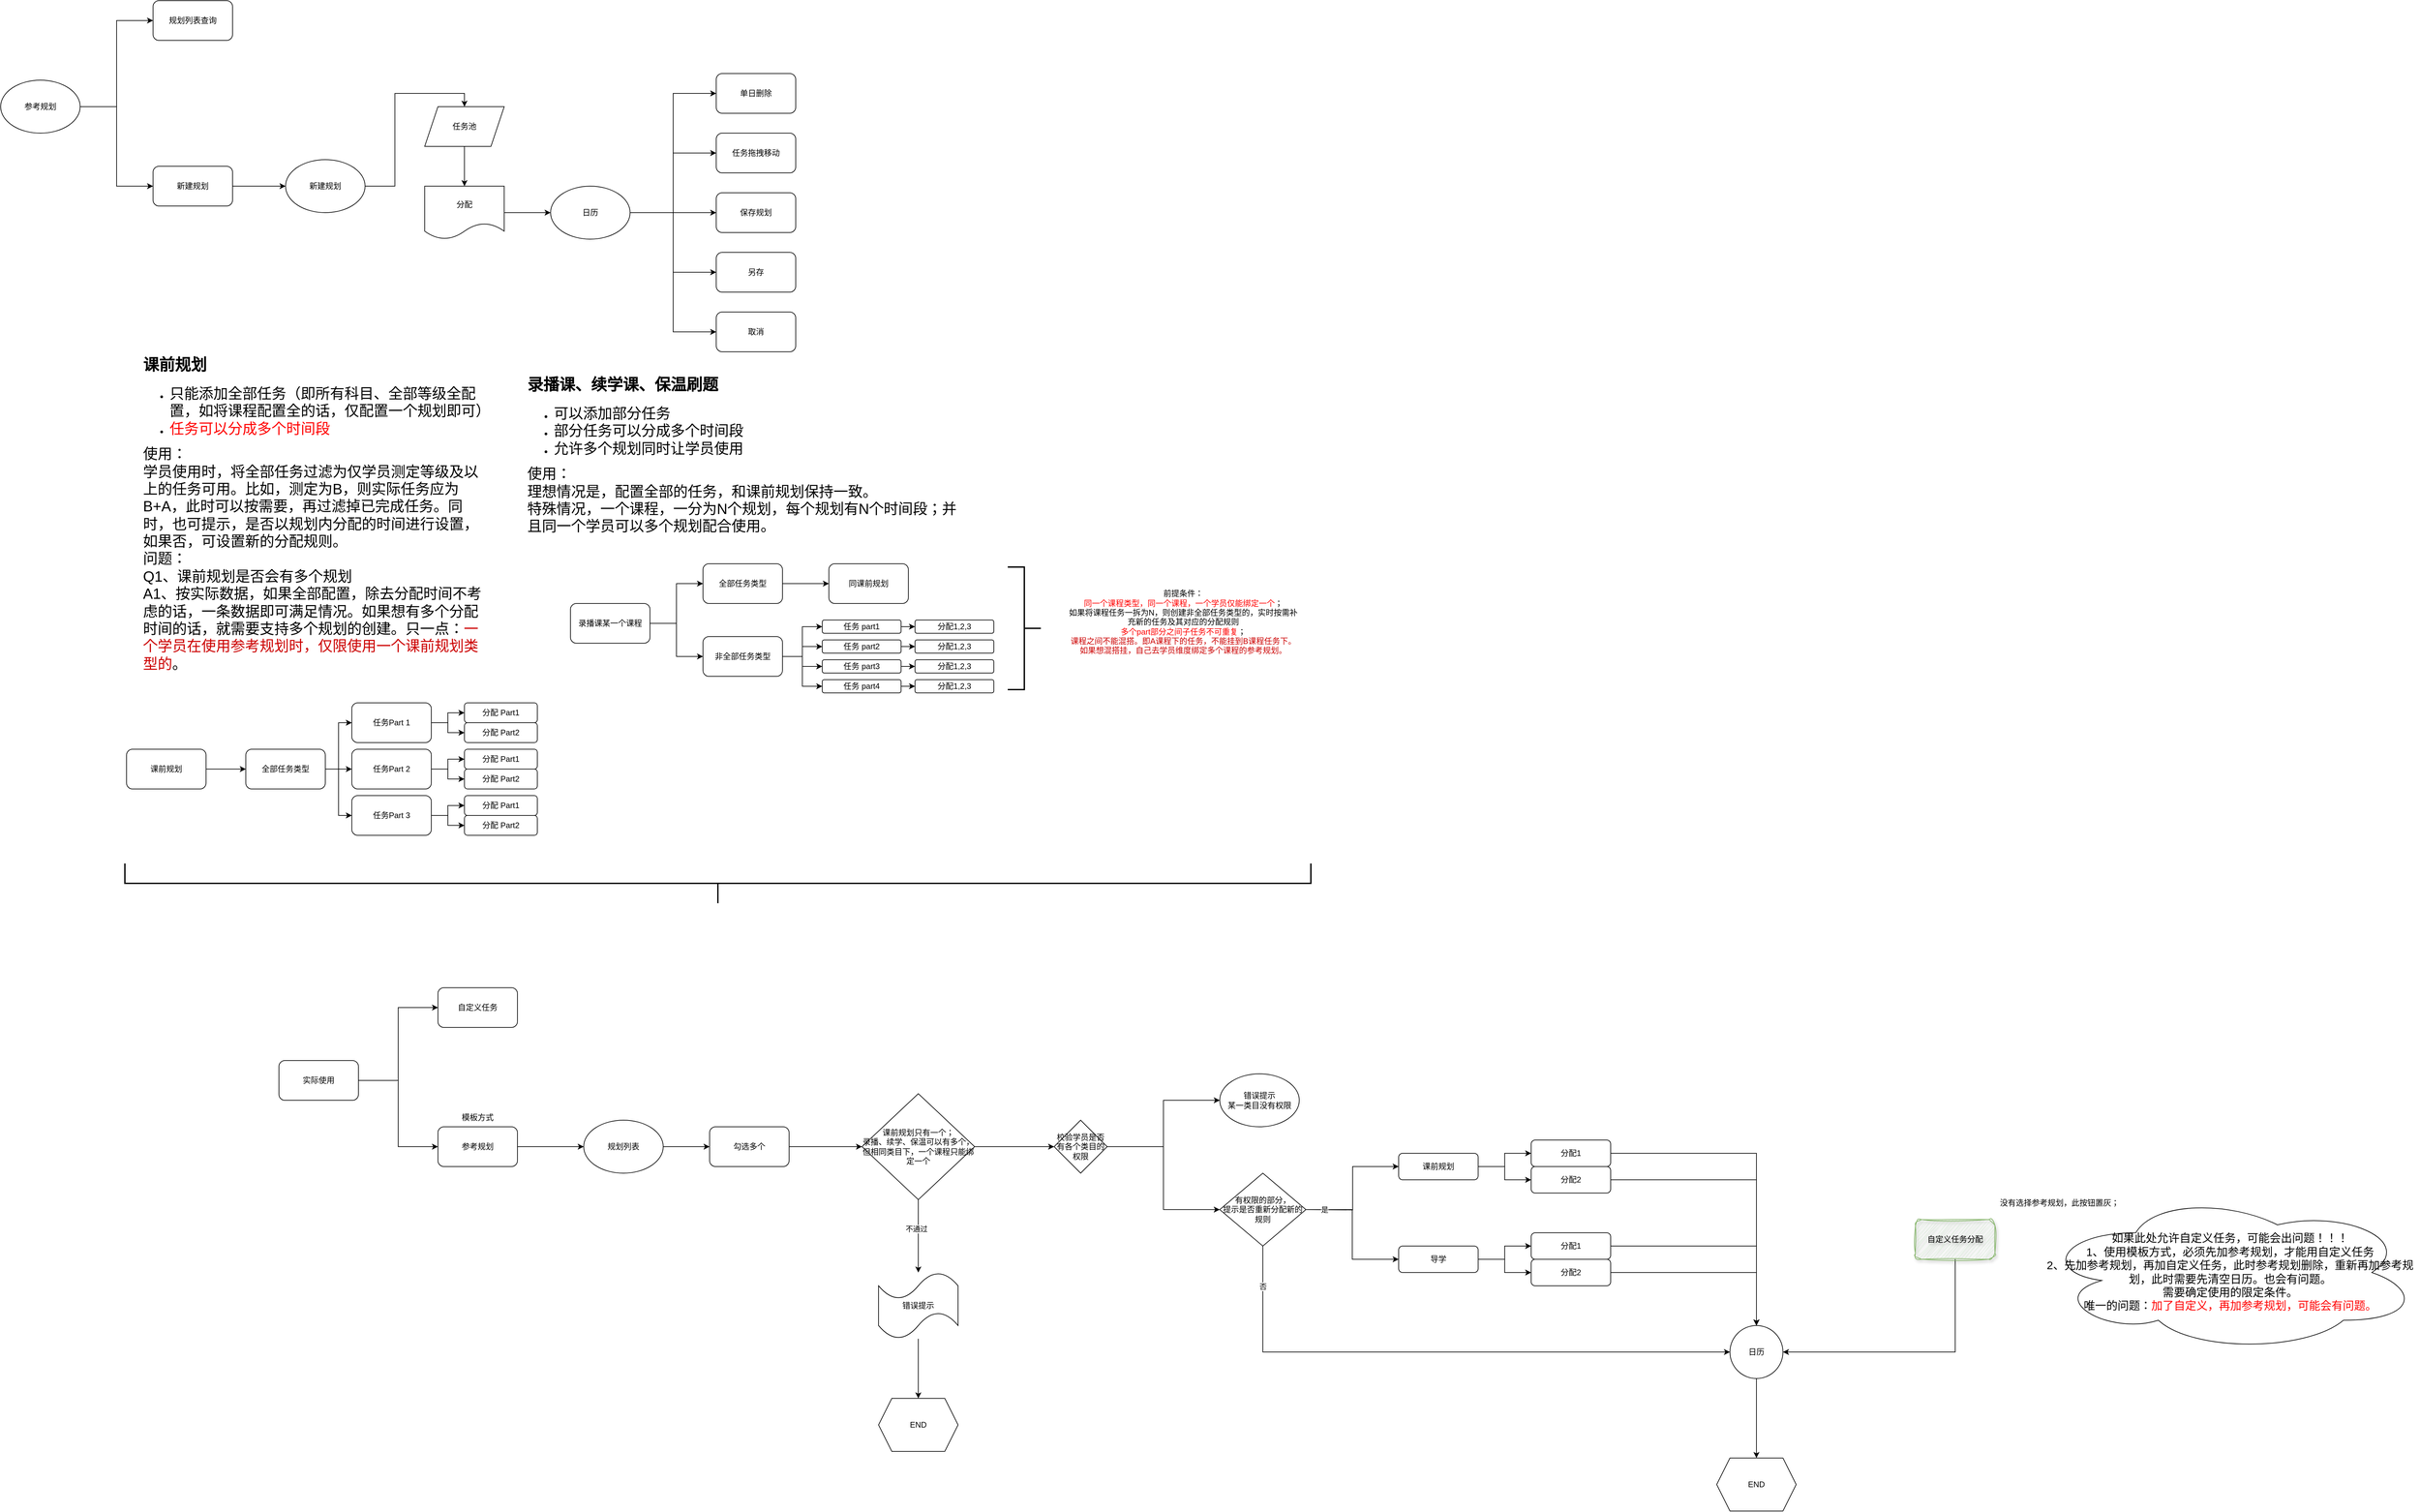 <mxfile version="24.0.2" type="github">
  <diagram name="第 1 页" id="9BZdloZdPXbtKQPZ9AlU">
    <mxGraphModel dx="2336" dy="764" grid="1" gridSize="10" guides="1" tooltips="1" connect="1" arrows="1" fold="1" page="1" pageScale="1" pageWidth="827" pageHeight="1169" math="0" shadow="0">
      <root>
        <mxCell id="0" />
        <mxCell id="1" parent="0" />
        <mxCell id="iIJYMMnLSl6CzRDzTWIC-24" style="edgeStyle=orthogonalEdgeStyle;rounded=0;orthogonalLoop=1;jettySize=auto;html=1;exitX=1;exitY=0.5;exitDx=0;exitDy=0;entryX=0;entryY=0.5;entryDx=0;entryDy=0;" edge="1" parent="1" source="iIJYMMnLSl6CzRDzTWIC-2" target="iIJYMMnLSl6CzRDzTWIC-3">
          <mxGeometry relative="1" as="geometry" />
        </mxCell>
        <mxCell id="iIJYMMnLSl6CzRDzTWIC-25" style="edgeStyle=orthogonalEdgeStyle;rounded=0;orthogonalLoop=1;jettySize=auto;html=1;exitX=1;exitY=0.5;exitDx=0;exitDy=0;entryX=0;entryY=0.5;entryDx=0;entryDy=0;" edge="1" parent="1" source="iIJYMMnLSl6CzRDzTWIC-2" target="iIJYMMnLSl6CzRDzTWIC-4">
          <mxGeometry relative="1" as="geometry" />
        </mxCell>
        <mxCell id="iIJYMMnLSl6CzRDzTWIC-2" value="参考规划" style="ellipse;whiteSpace=wrap;html=1;" vertex="1" parent="1">
          <mxGeometry x="-100" y="530" width="120" height="80" as="geometry" />
        </mxCell>
        <mxCell id="iIJYMMnLSl6CzRDzTWIC-3" value="规划列表查询" style="rounded=1;whiteSpace=wrap;html=1;" vertex="1" parent="1">
          <mxGeometry x="130" y="410" width="120" height="60" as="geometry" />
        </mxCell>
        <mxCell id="iIJYMMnLSl6CzRDzTWIC-6" style="edgeStyle=orthogonalEdgeStyle;rounded=0;orthogonalLoop=1;jettySize=auto;html=1;exitX=1;exitY=0.5;exitDx=0;exitDy=0;" edge="1" parent="1" source="iIJYMMnLSl6CzRDzTWIC-4" target="iIJYMMnLSl6CzRDzTWIC-5">
          <mxGeometry relative="1" as="geometry" />
        </mxCell>
        <mxCell id="iIJYMMnLSl6CzRDzTWIC-4" value="新建规划" style="rounded=1;whiteSpace=wrap;html=1;" vertex="1" parent="1">
          <mxGeometry x="130" y="660" width="120" height="60" as="geometry" />
        </mxCell>
        <mxCell id="iIJYMMnLSl6CzRDzTWIC-10" style="edgeStyle=orthogonalEdgeStyle;rounded=0;orthogonalLoop=1;jettySize=auto;html=1;exitX=1;exitY=0.5;exitDx=0;exitDy=0;entryX=0.5;entryY=0;entryDx=0;entryDy=0;" edge="1" parent="1" source="iIJYMMnLSl6CzRDzTWIC-5" target="iIJYMMnLSl6CzRDzTWIC-8">
          <mxGeometry relative="1" as="geometry" />
        </mxCell>
        <mxCell id="iIJYMMnLSl6CzRDzTWIC-5" value="新建规划" style="ellipse;whiteSpace=wrap;html=1;" vertex="1" parent="1">
          <mxGeometry x="330" y="650" width="120" height="80" as="geometry" />
        </mxCell>
        <mxCell id="iIJYMMnLSl6CzRDzTWIC-11" style="edgeStyle=orthogonalEdgeStyle;rounded=0;orthogonalLoop=1;jettySize=auto;html=1;exitX=0.5;exitY=1;exitDx=0;exitDy=0;entryX=0.5;entryY=0;entryDx=0;entryDy=0;" edge="1" parent="1" source="iIJYMMnLSl6CzRDzTWIC-8" target="iIJYMMnLSl6CzRDzTWIC-9">
          <mxGeometry relative="1" as="geometry" />
        </mxCell>
        <mxCell id="iIJYMMnLSl6CzRDzTWIC-8" value="任务池" style="shape=parallelogram;perimeter=parallelogramPerimeter;whiteSpace=wrap;html=1;fixedSize=1;" vertex="1" parent="1">
          <mxGeometry x="540" y="570" width="120" height="60" as="geometry" />
        </mxCell>
        <mxCell id="iIJYMMnLSl6CzRDzTWIC-13" style="edgeStyle=orthogonalEdgeStyle;rounded=0;orthogonalLoop=1;jettySize=auto;html=1;exitX=1;exitY=0.5;exitDx=0;exitDy=0;entryX=0;entryY=0.5;entryDx=0;entryDy=0;" edge="1" parent="1" source="iIJYMMnLSl6CzRDzTWIC-9" target="iIJYMMnLSl6CzRDzTWIC-12">
          <mxGeometry relative="1" as="geometry" />
        </mxCell>
        <mxCell id="iIJYMMnLSl6CzRDzTWIC-9" value="分配" style="shape=document;whiteSpace=wrap;html=1;boundedLbl=1;" vertex="1" parent="1">
          <mxGeometry x="540" y="690" width="120" height="80" as="geometry" />
        </mxCell>
        <mxCell id="iIJYMMnLSl6CzRDzTWIC-16" style="edgeStyle=orthogonalEdgeStyle;rounded=0;orthogonalLoop=1;jettySize=auto;html=1;exitX=1;exitY=0.5;exitDx=0;exitDy=0;entryX=0;entryY=0.5;entryDx=0;entryDy=0;" edge="1" parent="1" source="iIJYMMnLSl6CzRDzTWIC-12" target="iIJYMMnLSl6CzRDzTWIC-14">
          <mxGeometry relative="1" as="geometry" />
        </mxCell>
        <mxCell id="iIJYMMnLSl6CzRDzTWIC-17" style="edgeStyle=orthogonalEdgeStyle;rounded=0;orthogonalLoop=1;jettySize=auto;html=1;exitX=1;exitY=0.5;exitDx=0;exitDy=0;entryX=0;entryY=0.5;entryDx=0;entryDy=0;" edge="1" parent="1" source="iIJYMMnLSl6CzRDzTWIC-12" target="iIJYMMnLSl6CzRDzTWIC-15">
          <mxGeometry relative="1" as="geometry" />
        </mxCell>
        <mxCell id="iIJYMMnLSl6CzRDzTWIC-21" style="edgeStyle=orthogonalEdgeStyle;rounded=0;orthogonalLoop=1;jettySize=auto;html=1;exitX=1;exitY=0.5;exitDx=0;exitDy=0;entryX=0;entryY=0.5;entryDx=0;entryDy=0;" edge="1" parent="1" source="iIJYMMnLSl6CzRDzTWIC-12" target="iIJYMMnLSl6CzRDzTWIC-18">
          <mxGeometry relative="1" as="geometry" />
        </mxCell>
        <mxCell id="iIJYMMnLSl6CzRDzTWIC-22" style="edgeStyle=orthogonalEdgeStyle;rounded=0;orthogonalLoop=1;jettySize=auto;html=1;exitX=1;exitY=0.5;exitDx=0;exitDy=0;entryX=0;entryY=0.5;entryDx=0;entryDy=0;" edge="1" parent="1" source="iIJYMMnLSl6CzRDzTWIC-12" target="iIJYMMnLSl6CzRDzTWIC-19">
          <mxGeometry relative="1" as="geometry" />
        </mxCell>
        <mxCell id="iIJYMMnLSl6CzRDzTWIC-23" style="edgeStyle=orthogonalEdgeStyle;rounded=0;orthogonalLoop=1;jettySize=auto;html=1;exitX=1;exitY=0.5;exitDx=0;exitDy=0;entryX=0;entryY=0.5;entryDx=0;entryDy=0;" edge="1" parent="1" source="iIJYMMnLSl6CzRDzTWIC-12" target="iIJYMMnLSl6CzRDzTWIC-20">
          <mxGeometry relative="1" as="geometry" />
        </mxCell>
        <mxCell id="iIJYMMnLSl6CzRDzTWIC-12" value="日历" style="ellipse;whiteSpace=wrap;html=1;" vertex="1" parent="1">
          <mxGeometry x="730" y="690" width="120" height="80" as="geometry" />
        </mxCell>
        <mxCell id="iIJYMMnLSl6CzRDzTWIC-14" value="单日删除" style="rounded=1;whiteSpace=wrap;html=1;" vertex="1" parent="1">
          <mxGeometry x="980" y="520" width="120" height="60" as="geometry" />
        </mxCell>
        <mxCell id="iIJYMMnLSl6CzRDzTWIC-15" value="任务拖拽移动" style="rounded=1;whiteSpace=wrap;html=1;" vertex="1" parent="1">
          <mxGeometry x="980" y="610" width="120" height="60" as="geometry" />
        </mxCell>
        <mxCell id="iIJYMMnLSl6CzRDzTWIC-18" value="保存规划" style="rounded=1;whiteSpace=wrap;html=1;" vertex="1" parent="1">
          <mxGeometry x="980" y="700" width="120" height="60" as="geometry" />
        </mxCell>
        <mxCell id="iIJYMMnLSl6CzRDzTWIC-19" value="另存" style="rounded=1;whiteSpace=wrap;html=1;" vertex="1" parent="1">
          <mxGeometry x="980" y="790" width="120" height="60" as="geometry" />
        </mxCell>
        <mxCell id="iIJYMMnLSl6CzRDzTWIC-20" value="取消" style="rounded=1;whiteSpace=wrap;html=1;" vertex="1" parent="1">
          <mxGeometry x="980" y="880" width="120" height="60" as="geometry" />
        </mxCell>
        <mxCell id="iIJYMMnLSl6CzRDzTWIC-28" value="&lt;h1&gt;课前规划&lt;/h1&gt;&lt;ul&gt;&lt;li&gt;&lt;span style=&quot;font-size: 22px; background-color: initial;&quot;&gt;只能添加全部任务（即所有科目、全部等级全配置，如将课程配置全的话，仅配置一个规划即可）&lt;/span&gt;&lt;/li&gt;&lt;li&gt;&lt;span style=&quot;font-size: 22px; background-color: initial;&quot;&gt;&lt;font color=&quot;#ff0000&quot;&gt;任务可以分成多个时间段&lt;/font&gt;&lt;/span&gt;&lt;/li&gt;&lt;/ul&gt;&lt;div&gt;&lt;span style=&quot;font-size: 22px;&quot;&gt;使用：&lt;/span&gt;&lt;/div&gt;&lt;div&gt;&lt;span style=&quot;font-size: 22px;&quot;&gt;学员使用时，将全部任务过滤为仅学员测定等级及以上的任务可用。比如，测定为B，则实际任务应为B+A，此时可以按需要，再过滤掉已完成任务。同时，也可提示，是否以规划内分配的时间进行设置，如果否，可设置新的分配规则。&lt;/span&gt;&lt;/div&gt;&lt;div&gt;&lt;span style=&quot;font-size: 22px;&quot;&gt;问题：&lt;/span&gt;&lt;/div&gt;&lt;div&gt;&lt;span style=&quot;font-size: 22px;&quot;&gt;Q1、课前规划是否会有多个规划&lt;/span&gt;&lt;/div&gt;&lt;div&gt;&lt;span style=&quot;font-size: 22px;&quot;&gt;A1、按实际数据，如果全部配置，除去分配时间不考虑的话，一条数据即可满足情况。如果想有多个分配时间的话，就需要支持多个规划的创建。只一点：&lt;font color=&quot;#cc0000&quot;&gt;一个学员在使用参考规划时，仅限使用一个课前规划类型的&lt;/font&gt;。&lt;/span&gt;&lt;/div&gt;&lt;div&gt;&lt;span style=&quot;font-size: 22px;&quot;&gt;&lt;span style=&quot;white-space: pre;&quot;&gt;&#x9;&lt;/span&gt;&lt;br&gt;&lt;/span&gt;&lt;/div&gt;" style="text;html=1;spacing=5;spacingTop=-20;whiteSpace=wrap;overflow=hidden;rounded=0;" vertex="1" parent="1">
          <mxGeometry x="110" y="940" width="530" height="510" as="geometry" />
        </mxCell>
        <mxCell id="iIJYMMnLSl6CzRDzTWIC-30" value="&lt;h1&gt;录播课、续学课、保温刷题&lt;/h1&gt;&lt;ul&gt;&lt;li&gt;&lt;span style=&quot;font-size: 22px;&quot;&gt;可以添加部分任务&lt;/span&gt;&lt;/li&gt;&lt;li&gt;&lt;span style=&quot;font-size: 22px;&quot;&gt;部分任务可以分成多个时间段&lt;/span&gt;&lt;/li&gt;&lt;li&gt;&lt;span style=&quot;font-size: 22px;&quot;&gt;允许多个规划同时让学员使用&lt;/span&gt;&lt;/li&gt;&lt;/ul&gt;&lt;div&gt;&lt;span style=&quot;font-size: 22px;&quot;&gt;使用：&lt;/span&gt;&lt;/div&gt;&lt;div&gt;&lt;span style=&quot;font-size: 22px;&quot;&gt;理想情况是，配置全部的任务，和课前规划保持一致。&lt;/span&gt;&lt;/div&gt;&lt;div&gt;&lt;span style=&quot;font-size: 22px;&quot;&gt;特殊情况，一个课程，一分为N个规划，每个规划有N个时间段；并且同一个学员可以多个规划配合使用。&lt;/span&gt;&lt;/div&gt;" style="text;html=1;spacing=5;spacingTop=-20;whiteSpace=wrap;overflow=hidden;rounded=0;" vertex="1" parent="1">
          <mxGeometry x="690" y="970" width="660" height="250" as="geometry" />
        </mxCell>
        <mxCell id="iIJYMMnLSl6CzRDzTWIC-33" style="edgeStyle=orthogonalEdgeStyle;rounded=0;orthogonalLoop=1;jettySize=auto;html=1;exitX=1;exitY=0.5;exitDx=0;exitDy=0;entryX=0;entryY=0.5;entryDx=0;entryDy=0;" edge="1" parent="1" source="iIJYMMnLSl6CzRDzTWIC-31" target="iIJYMMnLSl6CzRDzTWIC-32">
          <mxGeometry relative="1" as="geometry" />
        </mxCell>
        <mxCell id="iIJYMMnLSl6CzRDzTWIC-35" style="edgeStyle=orthogonalEdgeStyle;rounded=0;orthogonalLoop=1;jettySize=auto;html=1;exitX=1;exitY=0.5;exitDx=0;exitDy=0;entryX=0;entryY=0.5;entryDx=0;entryDy=0;" edge="1" parent="1" source="iIJYMMnLSl6CzRDzTWIC-31" target="iIJYMMnLSl6CzRDzTWIC-34">
          <mxGeometry relative="1" as="geometry" />
        </mxCell>
        <mxCell id="iIJYMMnLSl6CzRDzTWIC-31" value="录播课某一个课程" style="rounded=1;whiteSpace=wrap;html=1;" vertex="1" parent="1">
          <mxGeometry x="760" y="1320" width="120" height="60" as="geometry" />
        </mxCell>
        <mxCell id="iIJYMMnLSl6CzRDzTWIC-37" style="edgeStyle=orthogonalEdgeStyle;rounded=0;orthogonalLoop=1;jettySize=auto;html=1;exitX=1;exitY=0.5;exitDx=0;exitDy=0;" edge="1" parent="1" source="iIJYMMnLSl6CzRDzTWIC-32" target="iIJYMMnLSl6CzRDzTWIC-36">
          <mxGeometry relative="1" as="geometry" />
        </mxCell>
        <mxCell id="iIJYMMnLSl6CzRDzTWIC-32" value="全部任务类型" style="rounded=1;whiteSpace=wrap;html=1;" vertex="1" parent="1">
          <mxGeometry x="960" y="1260" width="120" height="60" as="geometry" />
        </mxCell>
        <mxCell id="iIJYMMnLSl6CzRDzTWIC-42" style="edgeStyle=orthogonalEdgeStyle;rounded=0;orthogonalLoop=1;jettySize=auto;html=1;exitX=1;exitY=0.5;exitDx=0;exitDy=0;entryX=0;entryY=0.5;entryDx=0;entryDy=0;" edge="1" parent="1" source="iIJYMMnLSl6CzRDzTWIC-34" target="iIJYMMnLSl6CzRDzTWIC-38">
          <mxGeometry relative="1" as="geometry" />
        </mxCell>
        <mxCell id="iIJYMMnLSl6CzRDzTWIC-43" style="edgeStyle=orthogonalEdgeStyle;rounded=0;orthogonalLoop=1;jettySize=auto;html=1;exitX=1;exitY=0.5;exitDx=0;exitDy=0;entryX=0;entryY=0.5;entryDx=0;entryDy=0;" edge="1" parent="1" source="iIJYMMnLSl6CzRDzTWIC-34" target="iIJYMMnLSl6CzRDzTWIC-39">
          <mxGeometry relative="1" as="geometry" />
        </mxCell>
        <mxCell id="iIJYMMnLSl6CzRDzTWIC-44" style="edgeStyle=orthogonalEdgeStyle;rounded=0;orthogonalLoop=1;jettySize=auto;html=1;exitX=1;exitY=0.5;exitDx=0;exitDy=0;entryX=0;entryY=0.5;entryDx=0;entryDy=0;" edge="1" parent="1" source="iIJYMMnLSl6CzRDzTWIC-34" target="iIJYMMnLSl6CzRDzTWIC-40">
          <mxGeometry relative="1" as="geometry" />
        </mxCell>
        <mxCell id="iIJYMMnLSl6CzRDzTWIC-45" style="edgeStyle=orthogonalEdgeStyle;rounded=0;orthogonalLoop=1;jettySize=auto;html=1;exitX=1;exitY=0.5;exitDx=0;exitDy=0;entryX=0;entryY=0.5;entryDx=0;entryDy=0;" edge="1" parent="1" source="iIJYMMnLSl6CzRDzTWIC-34" target="iIJYMMnLSl6CzRDzTWIC-41">
          <mxGeometry relative="1" as="geometry" />
        </mxCell>
        <mxCell id="iIJYMMnLSl6CzRDzTWIC-34" value="非全部任务类型" style="rounded=1;whiteSpace=wrap;html=1;" vertex="1" parent="1">
          <mxGeometry x="960" y="1370" width="120" height="60" as="geometry" />
        </mxCell>
        <mxCell id="iIJYMMnLSl6CzRDzTWIC-36" value="同课前规划" style="rounded=1;whiteSpace=wrap;html=1;" vertex="1" parent="1">
          <mxGeometry x="1150" y="1260" width="120" height="60" as="geometry" />
        </mxCell>
        <mxCell id="iIJYMMnLSl6CzRDzTWIC-81" style="edgeStyle=orthogonalEdgeStyle;rounded=0;orthogonalLoop=1;jettySize=auto;html=1;exitX=1;exitY=0.5;exitDx=0;exitDy=0;entryX=0;entryY=0.5;entryDx=0;entryDy=0;" edge="1" parent="1" source="iIJYMMnLSl6CzRDzTWIC-38" target="iIJYMMnLSl6CzRDzTWIC-77">
          <mxGeometry relative="1" as="geometry" />
        </mxCell>
        <mxCell id="iIJYMMnLSl6CzRDzTWIC-38" value="任务 part1" style="rounded=1;whiteSpace=wrap;html=1;" vertex="1" parent="1">
          <mxGeometry x="1140" y="1345" width="119" height="20" as="geometry" />
        </mxCell>
        <mxCell id="iIJYMMnLSl6CzRDzTWIC-82" style="edgeStyle=orthogonalEdgeStyle;rounded=0;orthogonalLoop=1;jettySize=auto;html=1;exitX=1;exitY=0.5;exitDx=0;exitDy=0;entryX=0;entryY=0.5;entryDx=0;entryDy=0;" edge="1" parent="1" source="iIJYMMnLSl6CzRDzTWIC-39" target="iIJYMMnLSl6CzRDzTWIC-78">
          <mxGeometry relative="1" as="geometry" />
        </mxCell>
        <mxCell id="iIJYMMnLSl6CzRDzTWIC-39" value="任务 part2" style="rounded=1;whiteSpace=wrap;html=1;" vertex="1" parent="1">
          <mxGeometry x="1140" y="1375" width="119" height="20" as="geometry" />
        </mxCell>
        <mxCell id="iIJYMMnLSl6CzRDzTWIC-83" style="edgeStyle=orthogonalEdgeStyle;rounded=0;orthogonalLoop=1;jettySize=auto;html=1;exitX=1;exitY=0.5;exitDx=0;exitDy=0;entryX=0;entryY=0.5;entryDx=0;entryDy=0;" edge="1" parent="1" source="iIJYMMnLSl6CzRDzTWIC-40" target="iIJYMMnLSl6CzRDzTWIC-79">
          <mxGeometry relative="1" as="geometry" />
        </mxCell>
        <mxCell id="iIJYMMnLSl6CzRDzTWIC-40" value="任务 part3" style="rounded=1;whiteSpace=wrap;html=1;" vertex="1" parent="1">
          <mxGeometry x="1140" y="1405" width="119" height="20" as="geometry" />
        </mxCell>
        <mxCell id="iIJYMMnLSl6CzRDzTWIC-84" style="edgeStyle=orthogonalEdgeStyle;rounded=0;orthogonalLoop=1;jettySize=auto;html=1;exitX=1;exitY=0.5;exitDx=0;exitDy=0;entryX=0;entryY=0.5;entryDx=0;entryDy=0;" edge="1" parent="1" source="iIJYMMnLSl6CzRDzTWIC-41" target="iIJYMMnLSl6CzRDzTWIC-80">
          <mxGeometry relative="1" as="geometry" />
        </mxCell>
        <mxCell id="iIJYMMnLSl6CzRDzTWIC-41" value="任务 part4" style="rounded=1;whiteSpace=wrap;html=1;" vertex="1" parent="1">
          <mxGeometry x="1140" y="1435" width="119" height="20" as="geometry" />
        </mxCell>
        <mxCell id="iIJYMMnLSl6CzRDzTWIC-46" value="" style="strokeWidth=2;html=1;shape=mxgraph.flowchart.annotation_2;align=left;labelPosition=right;pointerEvents=1;rotation=-180;" vertex="1" parent="1">
          <mxGeometry x="1420" y="1265" width="50" height="185" as="geometry" />
        </mxCell>
        <mxCell id="iIJYMMnLSl6CzRDzTWIC-47" value="前提条件：&lt;div&gt;&lt;font color=&quot;#ff0000&quot;&gt;同一个课程类型，同一个课程，一个学员仅能绑定一个&lt;/font&gt;；&lt;/div&gt;&lt;div&gt;如果将课程任务一拆为N，则创建非全部任务类型的，实时按需补充新的任务及其对应的分配规则&lt;/div&gt;&lt;div&gt;&lt;font color=&quot;#ff0000&quot;&gt;多个part部分之间子任务不可重复&lt;/font&gt;；&lt;/div&gt;&lt;div&gt;&lt;font color=&quot;#cc0000&quot;&gt;课程之间不能混搭。即A课程下的任务，不能挂到B课程任务下。如果想混搭挂，自己去学员维度绑定多个课程的参考规划。&lt;/font&gt;&lt;/div&gt;" style="text;html=1;align=center;verticalAlign=middle;whiteSpace=wrap;rounded=0;" vertex="1" parent="1">
          <mxGeometry x="1510" y="1290" width="350" height="115" as="geometry" />
        </mxCell>
        <mxCell id="iIJYMMnLSl6CzRDzTWIC-52" style="edgeStyle=orthogonalEdgeStyle;rounded=0;orthogonalLoop=1;jettySize=auto;html=1;exitX=1;exitY=0.5;exitDx=0;exitDy=0;entryX=0;entryY=0.5;entryDx=0;entryDy=0;" edge="1" parent="1" source="iIJYMMnLSl6CzRDzTWIC-48" target="iIJYMMnLSl6CzRDzTWIC-49">
          <mxGeometry relative="1" as="geometry" />
        </mxCell>
        <mxCell id="iIJYMMnLSl6CzRDzTWIC-48" value="课前规划" style="rounded=1;whiteSpace=wrap;html=1;" vertex="1" parent="1">
          <mxGeometry x="90" y="1540" width="120" height="60" as="geometry" />
        </mxCell>
        <mxCell id="iIJYMMnLSl6CzRDzTWIC-57" style="edgeStyle=orthogonalEdgeStyle;rounded=0;orthogonalLoop=1;jettySize=auto;html=1;exitX=1;exitY=0.5;exitDx=0;exitDy=0;entryX=0;entryY=0.5;entryDx=0;entryDy=0;" edge="1" parent="1" source="iIJYMMnLSl6CzRDzTWIC-49" target="iIJYMMnLSl6CzRDzTWIC-54">
          <mxGeometry relative="1" as="geometry" />
        </mxCell>
        <mxCell id="iIJYMMnLSl6CzRDzTWIC-58" style="edgeStyle=orthogonalEdgeStyle;rounded=0;orthogonalLoop=1;jettySize=auto;html=1;exitX=1;exitY=0.5;exitDx=0;exitDy=0;entryX=0;entryY=0.5;entryDx=0;entryDy=0;" edge="1" parent="1" source="iIJYMMnLSl6CzRDzTWIC-49" target="iIJYMMnLSl6CzRDzTWIC-55">
          <mxGeometry relative="1" as="geometry" />
        </mxCell>
        <mxCell id="iIJYMMnLSl6CzRDzTWIC-60" style="edgeStyle=orthogonalEdgeStyle;rounded=0;orthogonalLoop=1;jettySize=auto;html=1;exitX=1;exitY=0.5;exitDx=0;exitDy=0;entryX=0;entryY=0.5;entryDx=0;entryDy=0;" edge="1" parent="1" source="iIJYMMnLSl6CzRDzTWIC-49" target="iIJYMMnLSl6CzRDzTWIC-56">
          <mxGeometry relative="1" as="geometry" />
        </mxCell>
        <mxCell id="iIJYMMnLSl6CzRDzTWIC-49" value="全部任务类型" style="rounded=1;whiteSpace=wrap;html=1;" vertex="1" parent="1">
          <mxGeometry x="270" y="1540" width="120" height="60" as="geometry" />
        </mxCell>
        <mxCell id="iIJYMMnLSl6CzRDzTWIC-64" style="edgeStyle=orthogonalEdgeStyle;rounded=0;orthogonalLoop=1;jettySize=auto;html=1;exitX=1;exitY=0.5;exitDx=0;exitDy=0;entryX=0;entryY=0.5;entryDx=0;entryDy=0;" edge="1" parent="1" source="iIJYMMnLSl6CzRDzTWIC-54" target="iIJYMMnLSl6CzRDzTWIC-61">
          <mxGeometry relative="1" as="geometry" />
        </mxCell>
        <mxCell id="iIJYMMnLSl6CzRDzTWIC-65" style="edgeStyle=orthogonalEdgeStyle;rounded=0;orthogonalLoop=1;jettySize=auto;html=1;exitX=1;exitY=0.5;exitDx=0;exitDy=0;entryX=0;entryY=0.5;entryDx=0;entryDy=0;" edge="1" parent="1" source="iIJYMMnLSl6CzRDzTWIC-54" target="iIJYMMnLSl6CzRDzTWIC-62">
          <mxGeometry relative="1" as="geometry" />
        </mxCell>
        <mxCell id="iIJYMMnLSl6CzRDzTWIC-54" value="任务Part 1" style="rounded=1;whiteSpace=wrap;html=1;" vertex="1" parent="1">
          <mxGeometry x="430" y="1470" width="120" height="60" as="geometry" />
        </mxCell>
        <mxCell id="iIJYMMnLSl6CzRDzTWIC-72" style="edgeStyle=orthogonalEdgeStyle;rounded=0;orthogonalLoop=1;jettySize=auto;html=1;exitX=1;exitY=0.5;exitDx=0;exitDy=0;entryX=0;entryY=0.5;entryDx=0;entryDy=0;" edge="1" parent="1" source="iIJYMMnLSl6CzRDzTWIC-55" target="iIJYMMnLSl6CzRDzTWIC-68">
          <mxGeometry relative="1" as="geometry" />
        </mxCell>
        <mxCell id="iIJYMMnLSl6CzRDzTWIC-73" style="edgeStyle=orthogonalEdgeStyle;rounded=0;orthogonalLoop=1;jettySize=auto;html=1;exitX=1;exitY=0.5;exitDx=0;exitDy=0;entryX=0;entryY=0.5;entryDx=0;entryDy=0;" edge="1" parent="1" source="iIJYMMnLSl6CzRDzTWIC-55" target="iIJYMMnLSl6CzRDzTWIC-69">
          <mxGeometry relative="1" as="geometry" />
        </mxCell>
        <mxCell id="iIJYMMnLSl6CzRDzTWIC-55" value="任务&lt;span style=&quot;color: rgba(0, 0, 0, 0); font-family: monospace; font-size: 0px; text-align: start; white-space: nowrap;&quot;&gt;%3CmxGraphModel%3E%3Croot%3E%3CmxCell%20id%3D%220%22%2F%3E%3CmxCell%20id%3D%221%22%20parent%3D%220%22%2F%3E%3CmxCell%20id%3D%222%22%20value%3D%22%E4%BB%BB%E5%8A%A1Part%201%22%20style%3D%22rounded%3D1%3BwhiteSpace%3Dwrap%3Bhtml%3D1%3B%22%20vertex%3D%221%22%20parent%3D%221%22%3E%3CmxGeometry%20x%3D%22430%22%20y%3D%221480%22%20width%3D%22120%22%20height%3D%2260%22%20as%3D%22geometry%22%2F%3E%3C%2FmxCell%3E%3C%2Froot%3E%3C%2FmxGraphModel%3E&lt;/span&gt;&lt;span style=&quot;color: rgba(0, 0, 0, 0); font-family: monospace; font-size: 0px; text-align: start; white-space: nowrap;&quot;&gt;%3CmxGraphModel%3E%3Croot%3E%3CmxCell%20id%3D%220%22%2F%3E%3CmxCell%20id%3D%221%22%20parent%3D%220%22%2F%3E%3CmxCell%20id%3D%222%22%20value%3D%22%E4%BB%BB%E5%8A%A1Part%201%22%20style%3D%22rounded%3D1%3BwhiteSpace%3Dwrap%3Bhtml%3D1%3B%22%20vertex%3D%221%22%20parent%3D%221%22%3E%3CmxGeometry%20x%3D%22430%22%20y%3D%221480%22%20width%3D%22120%22%20height%3D%2260%22%20as%3D%22geometry%22%2F%3E%3C%2FmxCell%3E%3C%2Froot%3E%3C%2FmxGraphModel%3E&lt;/span&gt;Part 2" style="rounded=1;whiteSpace=wrap;html=1;" vertex="1" parent="1">
          <mxGeometry x="430" y="1540" width="120" height="60" as="geometry" />
        </mxCell>
        <mxCell id="iIJYMMnLSl6CzRDzTWIC-75" style="edgeStyle=orthogonalEdgeStyle;rounded=0;orthogonalLoop=1;jettySize=auto;html=1;exitX=1;exitY=0.5;exitDx=0;exitDy=0;" edge="1" parent="1" source="iIJYMMnLSl6CzRDzTWIC-56" target="iIJYMMnLSl6CzRDzTWIC-70">
          <mxGeometry relative="1" as="geometry" />
        </mxCell>
        <mxCell id="iIJYMMnLSl6CzRDzTWIC-76" style="edgeStyle=orthogonalEdgeStyle;rounded=0;orthogonalLoop=1;jettySize=auto;html=1;exitX=1;exitY=0.5;exitDx=0;exitDy=0;" edge="1" parent="1" source="iIJYMMnLSl6CzRDzTWIC-56" target="iIJYMMnLSl6CzRDzTWIC-71">
          <mxGeometry relative="1" as="geometry" />
        </mxCell>
        <mxCell id="iIJYMMnLSl6CzRDzTWIC-56" value="任务&lt;span style=&quot;color: rgba(0, 0, 0, 0); font-family: monospace; font-size: 0px; text-align: start; white-space: nowrap;&quot;&gt;%3CmxGraphModel%3E%3Croot%3E%3CmxCell%20id%3D%220%22%2F%3E%3CmxCell%20id%3D%221%22%20parent%3D%220%22%2F%3E%3CmxCell%20id%3D%222%22%20value%3D%22%E4%BB%BB%E5%8A%A1Part%201%22%20style%3D%22rounded%3D1%3BwhiteSpace%3Dwrap%3Bhtml%3D1%3B%22%20vertex%3D%221%22%20parent%3D%221%22%3E%3CmxGeometry%20x%3D%22430%22%20y%3D%221480%22%20width%3D%22120%22%20height%3D%2260%22%20as%3D%22geometry%22%2F%3E%3C%2FmxCell%3E%3C%2Froot%3E%3C%2FmxGraphModel%3E&lt;/span&gt;&lt;span style=&quot;color: rgba(0, 0, 0, 0); font-family: monospace; font-size: 0px; text-align: start; white-space: nowrap;&quot;&gt;%3CmxGraphModel%3E%3Croot%3E%3CmxCell%20id%3D%220%22%2F%3E%3CmxCell%20id%3D%221%22%20parent%3D%220%22%2F%3E%3CmxCell%20id%3D%222%22%20value%3D%22%E4%BB%BB%E5%8A%A1Part%201%22%20style%3D%22rounded%3D1%3BwhiteSpace%3Dwrap%3Bhtml%3D1%3B%22%20vertex%3D%221%22%20parent%3D%221%22%3E%3CmxGeometry%20x%3D%22430%22%20y%3D%221480%22%20width%3D%22120%22%20height%3D%2260%22%20as%3D%22geometry%22%2F%3E%3C%2FmxCell%3E%3C%2Froot%3E%3C%2FmxGraphModel%3E&lt;/span&gt;Part 3" style="rounded=1;whiteSpace=wrap;html=1;" vertex="1" parent="1">
          <mxGeometry x="430" y="1610" width="120" height="60" as="geometry" />
        </mxCell>
        <mxCell id="iIJYMMnLSl6CzRDzTWIC-61" value="分配 Part1" style="rounded=1;whiteSpace=wrap;html=1;" vertex="1" parent="1">
          <mxGeometry x="600" y="1470" width="110" height="30" as="geometry" />
        </mxCell>
        <mxCell id="iIJYMMnLSl6CzRDzTWIC-62" value="分配 Part2" style="rounded=1;whiteSpace=wrap;html=1;" vertex="1" parent="1">
          <mxGeometry x="600" y="1500" width="110" height="30" as="geometry" />
        </mxCell>
        <mxCell id="iIJYMMnLSl6CzRDzTWIC-68" value="分配 Part1" style="rounded=1;whiteSpace=wrap;html=1;" vertex="1" parent="1">
          <mxGeometry x="600" y="1540" width="110" height="30" as="geometry" />
        </mxCell>
        <mxCell id="iIJYMMnLSl6CzRDzTWIC-69" value="分配 Part2" style="rounded=1;whiteSpace=wrap;html=1;" vertex="1" parent="1">
          <mxGeometry x="600" y="1570" width="110" height="30" as="geometry" />
        </mxCell>
        <mxCell id="iIJYMMnLSl6CzRDzTWIC-70" value="分配 Part1" style="rounded=1;whiteSpace=wrap;html=1;" vertex="1" parent="1">
          <mxGeometry x="600" y="1610" width="110" height="30" as="geometry" />
        </mxCell>
        <mxCell id="iIJYMMnLSl6CzRDzTWIC-71" value="分配 Part2" style="rounded=1;whiteSpace=wrap;html=1;" vertex="1" parent="1">
          <mxGeometry x="600" y="1640" width="110" height="30" as="geometry" />
        </mxCell>
        <mxCell id="iIJYMMnLSl6CzRDzTWIC-77" value="分配1,2,3" style="rounded=1;whiteSpace=wrap;html=1;" vertex="1" parent="1">
          <mxGeometry x="1280" y="1345" width="119" height="20" as="geometry" />
        </mxCell>
        <mxCell id="iIJYMMnLSl6CzRDzTWIC-78" value="分配1,2,3" style="rounded=1;whiteSpace=wrap;html=1;" vertex="1" parent="1">
          <mxGeometry x="1280" y="1375" width="119" height="20" as="geometry" />
        </mxCell>
        <mxCell id="iIJYMMnLSl6CzRDzTWIC-79" value="分配1,2,3" style="rounded=1;whiteSpace=wrap;html=1;" vertex="1" parent="1">
          <mxGeometry x="1280" y="1405" width="119" height="20" as="geometry" />
        </mxCell>
        <mxCell id="iIJYMMnLSl6CzRDzTWIC-80" value="分配1,2,3" style="rounded=1;whiteSpace=wrap;html=1;" vertex="1" parent="1">
          <mxGeometry x="1280" y="1435" width="119" height="20" as="geometry" />
        </mxCell>
        <mxCell id="iIJYMMnLSl6CzRDzTWIC-85" value="" style="strokeWidth=2;html=1;shape=mxgraph.flowchart.annotation_2;align=left;labelPosition=right;pointerEvents=1;rotation=-90;" vertex="1" parent="1">
          <mxGeometry x="952.5" y="847.5" width="60" height="1790" as="geometry" />
        </mxCell>
        <mxCell id="iIJYMMnLSl6CzRDzTWIC-91" style="edgeStyle=orthogonalEdgeStyle;rounded=0;orthogonalLoop=1;jettySize=auto;html=1;exitX=1;exitY=0.5;exitDx=0;exitDy=0;entryX=0;entryY=0.5;entryDx=0;entryDy=0;" edge="1" parent="1" source="iIJYMMnLSl6CzRDzTWIC-88" target="iIJYMMnLSl6CzRDzTWIC-90">
          <mxGeometry relative="1" as="geometry" />
        </mxCell>
        <mxCell id="iIJYMMnLSl6CzRDzTWIC-93" style="edgeStyle=orthogonalEdgeStyle;rounded=0;orthogonalLoop=1;jettySize=auto;html=1;exitX=1;exitY=0.5;exitDx=0;exitDy=0;entryX=0;entryY=0.5;entryDx=0;entryDy=0;" edge="1" parent="1" source="iIJYMMnLSl6CzRDzTWIC-88" target="iIJYMMnLSl6CzRDzTWIC-92">
          <mxGeometry relative="1" as="geometry" />
        </mxCell>
        <mxCell id="iIJYMMnLSl6CzRDzTWIC-88" value="实际使用" style="rounded=1;whiteSpace=wrap;html=1;" vertex="1" parent="1">
          <mxGeometry x="320" y="2010" width="120" height="60" as="geometry" />
        </mxCell>
        <mxCell id="iIJYMMnLSl6CzRDzTWIC-90" value="自定义任务" style="rounded=1;whiteSpace=wrap;html=1;" vertex="1" parent="1">
          <mxGeometry x="560" y="1900" width="120" height="60" as="geometry" />
        </mxCell>
        <mxCell id="iIJYMMnLSl6CzRDzTWIC-96" value="" style="edgeStyle=orthogonalEdgeStyle;rounded=0;orthogonalLoop=1;jettySize=auto;html=1;" edge="1" parent="1" source="iIJYMMnLSl6CzRDzTWIC-92" target="iIJYMMnLSl6CzRDzTWIC-95">
          <mxGeometry relative="1" as="geometry" />
        </mxCell>
        <mxCell id="iIJYMMnLSl6CzRDzTWIC-92" value="参考规划" style="rounded=1;whiteSpace=wrap;html=1;" vertex="1" parent="1">
          <mxGeometry x="560" y="2110" width="120" height="60" as="geometry" />
        </mxCell>
        <mxCell id="iIJYMMnLSl6CzRDzTWIC-99" style="edgeStyle=orthogonalEdgeStyle;rounded=0;orthogonalLoop=1;jettySize=auto;html=1;exitX=1;exitY=0.5;exitDx=0;exitDy=0;" edge="1" parent="1" source="iIJYMMnLSl6CzRDzTWIC-95" target="iIJYMMnLSl6CzRDzTWIC-98">
          <mxGeometry relative="1" as="geometry" />
        </mxCell>
        <mxCell id="iIJYMMnLSl6CzRDzTWIC-95" value="规划列表" style="ellipse;whiteSpace=wrap;html=1;" vertex="1" parent="1">
          <mxGeometry x="780" y="2100" width="120" height="80" as="geometry" />
        </mxCell>
        <mxCell id="iIJYMMnLSl6CzRDzTWIC-101" style="edgeStyle=orthogonalEdgeStyle;rounded=0;orthogonalLoop=1;jettySize=auto;html=1;exitX=1;exitY=0.5;exitDx=0;exitDy=0;entryX=0;entryY=0.5;entryDx=0;entryDy=0;" edge="1" parent="1" source="iIJYMMnLSl6CzRDzTWIC-98" target="iIJYMMnLSl6CzRDzTWIC-100">
          <mxGeometry relative="1" as="geometry" />
        </mxCell>
        <mxCell id="iIJYMMnLSl6CzRDzTWIC-98" value="勾选多个" style="rounded=1;whiteSpace=wrap;html=1;" vertex="1" parent="1">
          <mxGeometry x="970" y="2110" width="120" height="60" as="geometry" />
        </mxCell>
        <mxCell id="iIJYMMnLSl6CzRDzTWIC-103" value="" style="edgeStyle=orthogonalEdgeStyle;rounded=0;orthogonalLoop=1;jettySize=auto;html=1;" edge="1" parent="1" source="iIJYMMnLSl6CzRDzTWIC-100" target="iIJYMMnLSl6CzRDzTWIC-102">
          <mxGeometry relative="1" as="geometry" />
        </mxCell>
        <mxCell id="iIJYMMnLSl6CzRDzTWIC-104" value="不通过" style="edgeLabel;html=1;align=center;verticalAlign=middle;resizable=0;points=[];" vertex="1" connectable="0" parent="iIJYMMnLSl6CzRDzTWIC-103">
          <mxGeometry x="-0.213" y="-3" relative="1" as="geometry">
            <mxPoint as="offset" />
          </mxGeometry>
        </mxCell>
        <mxCell id="iIJYMMnLSl6CzRDzTWIC-109" style="edgeStyle=orthogonalEdgeStyle;rounded=0;orthogonalLoop=1;jettySize=auto;html=1;exitX=1;exitY=0.5;exitDx=0;exitDy=0;entryX=0;entryY=0.5;entryDx=0;entryDy=0;" edge="1" parent="1" source="iIJYMMnLSl6CzRDzTWIC-100" target="iIJYMMnLSl6CzRDzTWIC-108">
          <mxGeometry relative="1" as="geometry" />
        </mxCell>
        <mxCell id="iIJYMMnLSl6CzRDzTWIC-100" value="课前规划只有一个；&lt;div&gt;录播、续学、保温可以有多个，但相同类目下，一个课程只能绑定一个&lt;/div&gt;" style="rhombus;whiteSpace=wrap;html=1;" vertex="1" parent="1">
          <mxGeometry x="1200" y="2060" width="170" height="160" as="geometry" />
        </mxCell>
        <mxCell id="iIJYMMnLSl6CzRDzTWIC-113" value="" style="edgeStyle=orthogonalEdgeStyle;rounded=0;orthogonalLoop=1;jettySize=auto;html=1;" edge="1" parent="1" source="iIJYMMnLSl6CzRDzTWIC-102" target="iIJYMMnLSl6CzRDzTWIC-112">
          <mxGeometry relative="1" as="geometry" />
        </mxCell>
        <mxCell id="iIJYMMnLSl6CzRDzTWIC-102" value="错误提示" style="shape=tape;whiteSpace=wrap;html=1;" vertex="1" parent="1">
          <mxGeometry x="1225" y="2330" width="120" height="100" as="geometry" />
        </mxCell>
        <mxCell id="iIJYMMnLSl6CzRDzTWIC-118" style="edgeStyle=orthogonalEdgeStyle;rounded=0;orthogonalLoop=1;jettySize=auto;html=1;exitX=1;exitY=0.5;exitDx=0;exitDy=0;entryX=0;entryY=0.5;entryDx=0;entryDy=0;" edge="1" parent="1" source="iIJYMMnLSl6CzRDzTWIC-108" target="iIJYMMnLSl6CzRDzTWIC-117">
          <mxGeometry relative="1" as="geometry" />
        </mxCell>
        <mxCell id="iIJYMMnLSl6CzRDzTWIC-122" style="edgeStyle=orthogonalEdgeStyle;rounded=0;orthogonalLoop=1;jettySize=auto;html=1;exitX=1;exitY=0.5;exitDx=0;exitDy=0;entryX=0;entryY=0.5;entryDx=0;entryDy=0;" edge="1" parent="1" source="iIJYMMnLSl6CzRDzTWIC-108" target="iIJYMMnLSl6CzRDzTWIC-121">
          <mxGeometry relative="1" as="geometry" />
        </mxCell>
        <mxCell id="iIJYMMnLSl6CzRDzTWIC-108" value="校验学员是否有各个类目的权限" style="rhombus;whiteSpace=wrap;html=1;" vertex="1" parent="1">
          <mxGeometry x="1490" y="2100" width="80" height="80" as="geometry" />
        </mxCell>
        <mxCell id="iIJYMMnLSl6CzRDzTWIC-112" value="END" style="shape=hexagon;perimeter=hexagonPerimeter2;whiteSpace=wrap;html=1;fixedSize=1;" vertex="1" parent="1">
          <mxGeometry x="1225" y="2520" width="120" height="80" as="geometry" />
        </mxCell>
        <mxCell id="iIJYMMnLSl6CzRDzTWIC-117" value="错误提示&lt;br&gt;某一类目没有权限" style="ellipse;whiteSpace=wrap;html=1;" vertex="1" parent="1">
          <mxGeometry x="1740" y="2030" width="120" height="80" as="geometry" />
        </mxCell>
        <mxCell id="iIJYMMnLSl6CzRDzTWIC-125" style="edgeStyle=orthogonalEdgeStyle;rounded=0;orthogonalLoop=1;jettySize=auto;html=1;entryX=0;entryY=0.5;entryDx=0;entryDy=0;" edge="1" parent="1" target="iIJYMMnLSl6CzRDzTWIC-123">
          <mxGeometry relative="1" as="geometry">
            <mxPoint x="1870" y="2235" as="sourcePoint" />
          </mxGeometry>
        </mxCell>
        <mxCell id="iIJYMMnLSl6CzRDzTWIC-126" style="edgeStyle=orthogonalEdgeStyle;rounded=0;orthogonalLoop=1;jettySize=auto;html=1;entryX=0;entryY=0.5;entryDx=0;entryDy=0;" edge="1" parent="1" source="iIJYMMnLSl6CzRDzTWIC-121" target="iIJYMMnLSl6CzRDzTWIC-124">
          <mxGeometry relative="1" as="geometry">
            <mxPoint x="2010.0" y="2235" as="sourcePoint" />
          </mxGeometry>
        </mxCell>
        <mxCell id="iIJYMMnLSl6CzRDzTWIC-136" value="是" style="edgeLabel;html=1;align=center;verticalAlign=middle;resizable=0;points=[];" vertex="1" connectable="0" parent="iIJYMMnLSl6CzRDzTWIC-126">
          <mxGeometry x="-0.745" relative="1" as="geometry">
            <mxPoint as="offset" />
          </mxGeometry>
        </mxCell>
        <mxCell id="iIJYMMnLSl6CzRDzTWIC-145" style="edgeStyle=orthogonalEdgeStyle;rounded=0;orthogonalLoop=1;jettySize=auto;html=1;exitX=0.5;exitY=1;exitDx=0;exitDy=0;entryX=0;entryY=0.5;entryDx=0;entryDy=0;" edge="1" parent="1" source="iIJYMMnLSl6CzRDzTWIC-121" target="iIJYMMnLSl6CzRDzTWIC-137">
          <mxGeometry relative="1" as="geometry" />
        </mxCell>
        <mxCell id="iIJYMMnLSl6CzRDzTWIC-146" value="否" style="edgeLabel;html=1;align=center;verticalAlign=middle;resizable=0;points=[];" vertex="1" connectable="0" parent="iIJYMMnLSl6CzRDzTWIC-145">
          <mxGeometry x="-0.859" relative="1" as="geometry">
            <mxPoint as="offset" />
          </mxGeometry>
        </mxCell>
        <mxCell id="iIJYMMnLSl6CzRDzTWIC-121" value="有权限的部分，&lt;div&gt;提示是否重新分配新的规则&lt;/div&gt;" style="rhombus;whiteSpace=wrap;html=1;" vertex="1" parent="1">
          <mxGeometry x="1740" y="2180" width="130" height="110" as="geometry" />
        </mxCell>
        <mxCell id="iIJYMMnLSl6CzRDzTWIC-128" value="" style="edgeStyle=orthogonalEdgeStyle;rounded=0;orthogonalLoop=1;jettySize=auto;html=1;" edge="1" parent="1" source="iIJYMMnLSl6CzRDzTWIC-123" target="iIJYMMnLSl6CzRDzTWIC-127">
          <mxGeometry relative="1" as="geometry" />
        </mxCell>
        <mxCell id="iIJYMMnLSl6CzRDzTWIC-130" style="edgeStyle=orthogonalEdgeStyle;rounded=0;orthogonalLoop=1;jettySize=auto;html=1;exitX=1;exitY=0.5;exitDx=0;exitDy=0;entryX=0;entryY=0.5;entryDx=0;entryDy=0;" edge="1" parent="1" source="iIJYMMnLSl6CzRDzTWIC-123" target="iIJYMMnLSl6CzRDzTWIC-129">
          <mxGeometry relative="1" as="geometry" />
        </mxCell>
        <mxCell id="iIJYMMnLSl6CzRDzTWIC-123" value="课前规划" style="rounded=1;whiteSpace=wrap;html=1;" vertex="1" parent="1">
          <mxGeometry x="2010" y="2150" width="120" height="40" as="geometry" />
        </mxCell>
        <mxCell id="iIJYMMnLSl6CzRDzTWIC-133" style="edgeStyle=orthogonalEdgeStyle;rounded=0;orthogonalLoop=1;jettySize=auto;html=1;exitX=1;exitY=0.5;exitDx=0;exitDy=0;entryX=0;entryY=0.5;entryDx=0;entryDy=0;" edge="1" parent="1" source="iIJYMMnLSl6CzRDzTWIC-124" target="iIJYMMnLSl6CzRDzTWIC-131">
          <mxGeometry relative="1" as="geometry" />
        </mxCell>
        <mxCell id="iIJYMMnLSl6CzRDzTWIC-134" style="edgeStyle=orthogonalEdgeStyle;rounded=0;orthogonalLoop=1;jettySize=auto;html=1;exitX=1;exitY=0.5;exitDx=0;exitDy=0;entryX=0;entryY=0.5;entryDx=0;entryDy=0;" edge="1" parent="1" source="iIJYMMnLSl6CzRDzTWIC-124" target="iIJYMMnLSl6CzRDzTWIC-132">
          <mxGeometry relative="1" as="geometry" />
        </mxCell>
        <mxCell id="iIJYMMnLSl6CzRDzTWIC-124" value="导学" style="rounded=1;whiteSpace=wrap;html=1;" vertex="1" parent="1">
          <mxGeometry x="2010" y="2290" width="120" height="40" as="geometry" />
        </mxCell>
        <mxCell id="iIJYMMnLSl6CzRDzTWIC-138" style="edgeStyle=orthogonalEdgeStyle;rounded=0;orthogonalLoop=1;jettySize=auto;html=1;exitX=1;exitY=0.5;exitDx=0;exitDy=0;entryX=0.5;entryY=0;entryDx=0;entryDy=0;" edge="1" parent="1" source="iIJYMMnLSl6CzRDzTWIC-127" target="iIJYMMnLSl6CzRDzTWIC-137">
          <mxGeometry relative="1" as="geometry" />
        </mxCell>
        <mxCell id="iIJYMMnLSl6CzRDzTWIC-127" value="分配1" style="rounded=1;whiteSpace=wrap;html=1;" vertex="1" parent="1">
          <mxGeometry x="2210" y="2130" width="120" height="40" as="geometry" />
        </mxCell>
        <mxCell id="iIJYMMnLSl6CzRDzTWIC-142" style="edgeStyle=orthogonalEdgeStyle;rounded=0;orthogonalLoop=1;jettySize=auto;html=1;exitX=1;exitY=0.5;exitDx=0;exitDy=0;entryX=0.5;entryY=0;entryDx=0;entryDy=0;" edge="1" parent="1" source="iIJYMMnLSl6CzRDzTWIC-129" target="iIJYMMnLSl6CzRDzTWIC-137">
          <mxGeometry relative="1" as="geometry" />
        </mxCell>
        <mxCell id="iIJYMMnLSl6CzRDzTWIC-129" value="分配2" style="rounded=1;whiteSpace=wrap;html=1;" vertex="1" parent="1">
          <mxGeometry x="2210" y="2170" width="120" height="40" as="geometry" />
        </mxCell>
        <mxCell id="iIJYMMnLSl6CzRDzTWIC-143" style="edgeStyle=orthogonalEdgeStyle;rounded=0;orthogonalLoop=1;jettySize=auto;html=1;exitX=1;exitY=0.5;exitDx=0;exitDy=0;entryX=0.5;entryY=0;entryDx=0;entryDy=0;" edge="1" parent="1" source="iIJYMMnLSl6CzRDzTWIC-131" target="iIJYMMnLSl6CzRDzTWIC-137">
          <mxGeometry relative="1" as="geometry" />
        </mxCell>
        <mxCell id="iIJYMMnLSl6CzRDzTWIC-131" value="分配1" style="rounded=1;whiteSpace=wrap;html=1;" vertex="1" parent="1">
          <mxGeometry x="2210" y="2270" width="120" height="40" as="geometry" />
        </mxCell>
        <mxCell id="iIJYMMnLSl6CzRDzTWIC-144" style="edgeStyle=orthogonalEdgeStyle;rounded=0;orthogonalLoop=1;jettySize=auto;html=1;exitX=1;exitY=0.5;exitDx=0;exitDy=0;entryX=0.5;entryY=0;entryDx=0;entryDy=0;" edge="1" parent="1" source="iIJYMMnLSl6CzRDzTWIC-132" target="iIJYMMnLSl6CzRDzTWIC-137">
          <mxGeometry relative="1" as="geometry" />
        </mxCell>
        <mxCell id="iIJYMMnLSl6CzRDzTWIC-132" value="分配2" style="rounded=1;whiteSpace=wrap;html=1;" vertex="1" parent="1">
          <mxGeometry x="2210" y="2310" width="120" height="40" as="geometry" />
        </mxCell>
        <mxCell id="iIJYMMnLSl6CzRDzTWIC-150" style="edgeStyle=orthogonalEdgeStyle;rounded=0;orthogonalLoop=1;jettySize=auto;html=1;exitX=0.5;exitY=1;exitDx=0;exitDy=0;" edge="1" parent="1" source="iIJYMMnLSl6CzRDzTWIC-137" target="iIJYMMnLSl6CzRDzTWIC-149">
          <mxGeometry relative="1" as="geometry" />
        </mxCell>
        <mxCell id="iIJYMMnLSl6CzRDzTWIC-137" value="日历" style="ellipse;whiteSpace=wrap;html=1;aspect=fixed;" vertex="1" parent="1">
          <mxGeometry x="2510" y="2410" width="80" height="80" as="geometry" />
        </mxCell>
        <mxCell id="iIJYMMnLSl6CzRDzTWIC-148" style="edgeStyle=orthogonalEdgeStyle;rounded=0;orthogonalLoop=1;jettySize=auto;html=1;exitX=0.5;exitY=1;exitDx=0;exitDy=0;entryX=1;entryY=0.5;entryDx=0;entryDy=0;" edge="1" parent="1" source="iIJYMMnLSl6CzRDzTWIC-147" target="iIJYMMnLSl6CzRDzTWIC-137">
          <mxGeometry relative="1" as="geometry" />
        </mxCell>
        <mxCell id="iIJYMMnLSl6CzRDzTWIC-147" value="自定义任务分配" style="rounded=1;whiteSpace=wrap;html=1;fillColor=#d5e8d4;strokeColor=#82b366;shadow=1;textShadow=1;sketch=1;curveFitting=1;jiggle=2;gradientColor=none;glass=0;" vertex="1" parent="1">
          <mxGeometry x="2790" y="2250" width="120" height="60" as="geometry" />
        </mxCell>
        <mxCell id="iIJYMMnLSl6CzRDzTWIC-149" value="END" style="shape=hexagon;perimeter=hexagonPerimeter2;whiteSpace=wrap;html=1;fixedSize=1;" vertex="1" parent="1">
          <mxGeometry x="2490" y="2610" width="120" height="80" as="geometry" />
        </mxCell>
        <mxCell id="iIJYMMnLSl6CzRDzTWIC-151" value="没有选择参考规划，此按钮置灰；" style="text;html=1;align=center;verticalAlign=middle;whiteSpace=wrap;rounded=0;" vertex="1" parent="1">
          <mxGeometry x="2895" y="2210" width="225" height="30" as="geometry" />
        </mxCell>
        <mxCell id="iIJYMMnLSl6CzRDzTWIC-152" value="&lt;font style=&quot;font-size: 17px;&quot;&gt;如果此处允许自定义任务，可能会出问题！！！&lt;/font&gt;&lt;div style=&quot;font-size: 17px;&quot;&gt;&lt;font style=&quot;font-size: 17px;&quot;&gt;1、使用模板方式，必须先加参考规划，才能用自定义任务&lt;br&gt;2、先加参考规划，再加自定义任务，此时参考规划删除，重新再加参考规划，此时需要先清空日历。也会有问题。&lt;/font&gt;&lt;/div&gt;&lt;div style=&quot;font-size: 17px;&quot;&gt;&lt;font style=&quot;font-size: 17px;&quot;&gt;需要确定使用的限定条件。&lt;/font&gt;&lt;/div&gt;&lt;div style=&quot;font-size: 17px;&quot;&gt;&lt;font style=&quot;font-size: 17px;&quot;&gt;唯一的问题：&lt;font color=&quot;#ff0000&quot;&gt;加了自定义，再加参考规划，可能会有问题。&lt;/font&gt;&lt;/font&gt;&lt;/div&gt;" style="ellipse;shape=cloud;whiteSpace=wrap;html=1;" vertex="1" parent="1">
          <mxGeometry x="2980" y="2210" width="570" height="240" as="geometry" />
        </mxCell>
        <mxCell id="iIJYMMnLSl6CzRDzTWIC-153" value="模板方式" style="text;html=1;align=center;verticalAlign=middle;whiteSpace=wrap;rounded=0;" vertex="1" parent="1">
          <mxGeometry x="590" y="2081" width="60" height="30" as="geometry" />
        </mxCell>
      </root>
    </mxGraphModel>
  </diagram>
</mxfile>
